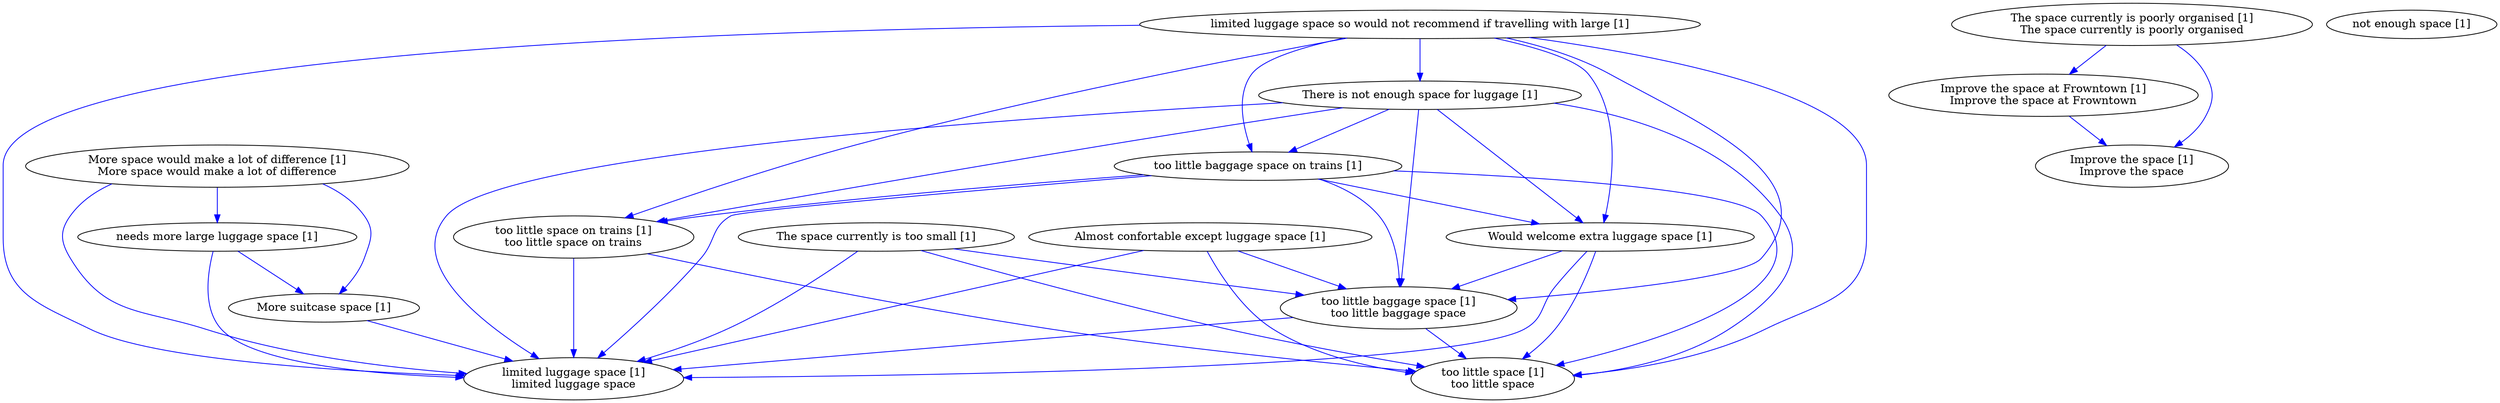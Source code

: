 digraph collapsedGraph {
"Almost confortable except luggage space [1]""Improve the space at Frowntown [1]\nImprove the space at Frowntown""Improve the space [1]\nImprove the space""More space would make a lot of difference [1]\nMore space would make a lot of difference""More suitcase space [1]""The space currently is poorly organised [1]\nThe space currently is poorly organised""The space currently is too small [1]""There is not enough space for luggage [1]""Would welcome extra luggage space [1]""limited luggage space so would not recommend if travelling with large [1]""limited luggage space [1]\nlimited luggage space""needs more large luggage space [1]""not enough space [1]""too little baggage space on trains [1]""too little baggage space [1]\ntoo little baggage space""too little space [1]\ntoo little space""too little space on trains [1]\ntoo little space on trains""There is not enough space for luggage [1]" -> "Would welcome extra luggage space [1]" [color=blue]
"too little baggage space on trains [1]" -> "limited luggage space [1]\nlimited luggage space" [color=blue]
"There is not enough space for luggage [1]" -> "too little space [1]\ntoo little space" [color=blue]
"too little baggage space [1]\ntoo little baggage space" -> "limited luggage space [1]\nlimited luggage space" [color=blue]
"Would welcome extra luggage space [1]" -> "too little space [1]\ntoo little space" [color=blue]
"too little space on trains [1]\ntoo little space on trains" -> "limited luggage space [1]\nlimited luggage space" [color=blue]
"There is not enough space for luggage [1]" -> "limited luggage space [1]\nlimited luggage space" [color=blue]
"There is not enough space for luggage [1]" -> "too little baggage space on trains [1]" [color=blue]
"There is not enough space for luggage [1]" -> "too little baggage space [1]\ntoo little baggage space" [color=blue]
"limited luggage space so would not recommend if travelling with large [1]" -> "There is not enough space for luggage [1]" [color=blue]
"The space currently is poorly organised [1]\nThe space currently is poorly organised" -> "Improve the space at Frowntown [1]\nImprove the space at Frowntown" [color=blue]
"Would welcome extra luggage space [1]" -> "too little baggage space [1]\ntoo little baggage space" [color=blue]
"limited luggage space so would not recommend if travelling with large [1]" -> "Would welcome extra luggage space [1]" [color=blue]
"Almost confortable except luggage space [1]" -> "too little baggage space [1]\ntoo little baggage space" [color=blue]
"More space would make a lot of difference [1]\nMore space would make a lot of difference" -> "More suitcase space [1]" [color=blue]
"Almost confortable except luggage space [1]" -> "too little space [1]\ntoo little space" [color=blue]
"Would welcome extra luggage space [1]" -> "limited luggage space [1]\nlimited luggage space" [color=blue]
"More space would make a lot of difference [1]\nMore space would make a lot of difference" -> "needs more large luggage space [1]" [color=blue]
"too little baggage space on trains [1]" -> "Would welcome extra luggage space [1]" [color=blue]
"More suitcase space [1]" -> "limited luggage space [1]\nlimited luggage space" [color=blue]
"needs more large luggage space [1]" -> "limited luggage space [1]\nlimited luggage space" [color=blue]
"limited luggage space so would not recommend if travelling with large [1]" -> "too little space [1]\ntoo little space" [color=blue]
"Almost confortable except luggage space [1]" -> "limited luggage space [1]\nlimited luggage space" [color=blue]
"limited luggage space so would not recommend if travelling with large [1]" -> "too little baggage space [1]\ntoo little baggage space" [color=blue]
"limited luggage space so would not recommend if travelling with large [1]" -> "too little baggage space on trains [1]" [color=blue]
"More space would make a lot of difference [1]\nMore space would make a lot of difference" -> "limited luggage space [1]\nlimited luggage space" [color=blue]
"The space currently is too small [1]" -> "too little space [1]\ntoo little space" [color=blue]
"The space currently is too small [1]" -> "too little baggage space [1]\ntoo little baggage space" [color=blue]
"needs more large luggage space [1]" -> "More suitcase space [1]" [color=blue]
"The space currently is too small [1]" -> "limited luggage space [1]\nlimited luggage space" [color=blue]
"The space currently is poorly organised [1]\nThe space currently is poorly organised" -> "Improve the space [1]\nImprove the space" [color=blue]
"Improve the space at Frowntown [1]\nImprove the space at Frowntown" -> "Improve the space [1]\nImprove the space" [color=blue]
"limited luggage space so would not recommend if travelling with large [1]" -> "limited luggage space [1]\nlimited luggage space" [color=blue]
"too little baggage space on trains [1]" -> "too little baggage space [1]\ntoo little baggage space" [color=blue]
"too little baggage space [1]\ntoo little baggage space" -> "too little space [1]\ntoo little space" [color=blue]
"too little baggage space on trains [1]" -> "too little space on trains [1]\ntoo little space on trains" [color=blue]
"too little space on trains [1]\ntoo little space on trains" -> "too little space [1]\ntoo little space" [color=blue]
"too little baggage space on trains [1]" -> "too little space [1]\ntoo little space" [color=blue]
"There is not enough space for luggage [1]" -> "too little space on trains [1]\ntoo little space on trains" [color=blue]
"limited luggage space so would not recommend if travelling with large [1]" -> "too little space on trains [1]\ntoo little space on trains" [color=blue]
}